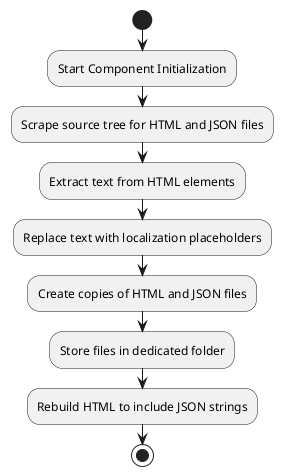 @startuml ProcessFlowDiagram
start
:Start Component Initialization;

:Scrape source tree for HTML and JSON files;
:Extract text from HTML elements;
:Replace text with localization placeholders;
:Create copies of HTML and JSON files;
:Store files in dedicated folder;
:Rebuild HTML to include JSON strings;
stop
@enduml

